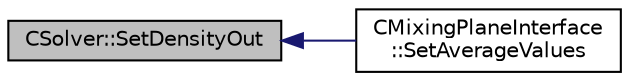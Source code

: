digraph "CSolver::SetDensityOut"
{
  edge [fontname="Helvetica",fontsize="10",labelfontname="Helvetica",labelfontsize="10"];
  node [fontname="Helvetica",fontsize="10",shape=record];
  rankdir="LR";
  Node4469 [label="CSolver::SetDensityOut",height=0.2,width=0.4,color="black", fillcolor="grey75", style="filled", fontcolor="black"];
  Node4469 -> Node4470 [dir="back",color="midnightblue",fontsize="10",style="solid",fontname="Helvetica"];
  Node4470 [label="CMixingPlaneInterface\l::SetAverageValues",height=0.2,width=0.4,color="black", fillcolor="white", style="filled",URL="$class_c_mixing_plane_interface.html#ae3766c4aade9be744a13e797d21b1207",tooltip="Store all the turboperformance in the solver in ZONE_0. "];
}
